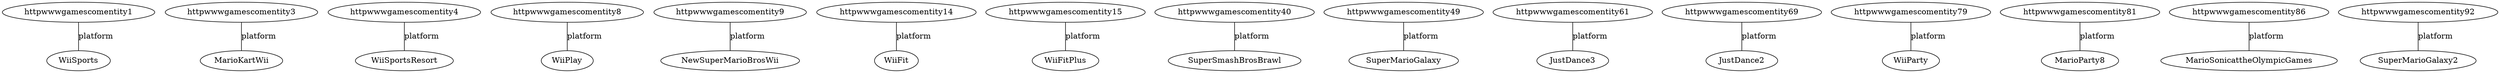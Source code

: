  
        graph "grafo" { 
        overlap = "scale"; 
        httpwwwgamescomentity1 -- WiiSports [label=platform]
httpwwwgamescomentity3 -- MarioKartWii [label=platform]
httpwwwgamescomentity4 -- WiiSportsResort [label=platform]
httpwwwgamescomentity8 -- WiiPlay [label=platform]
httpwwwgamescomentity9 -- NewSuperMarioBrosWii [label=platform]
httpwwwgamescomentity14 -- WiiFit [label=platform]
httpwwwgamescomentity15 -- WiiFitPlus [label=platform]
httpwwwgamescomentity40 -- SuperSmashBrosBrawl [label=platform]
httpwwwgamescomentity49 -- SuperMarioGalaxy [label=platform]
httpwwwgamescomentity61 -- JustDance3 [label=platform]
httpwwwgamescomentity69 -- JustDance2 [label=platform]
httpwwwgamescomentity79 -- WiiParty [label=platform]
httpwwwgamescomentity81 -- MarioParty8 [label=platform]
httpwwwgamescomentity86 -- MarioSonicattheOlympicGames [label=platform]
httpwwwgamescomentity92 -- SuperMarioGalaxy2 [label=platform]
}
